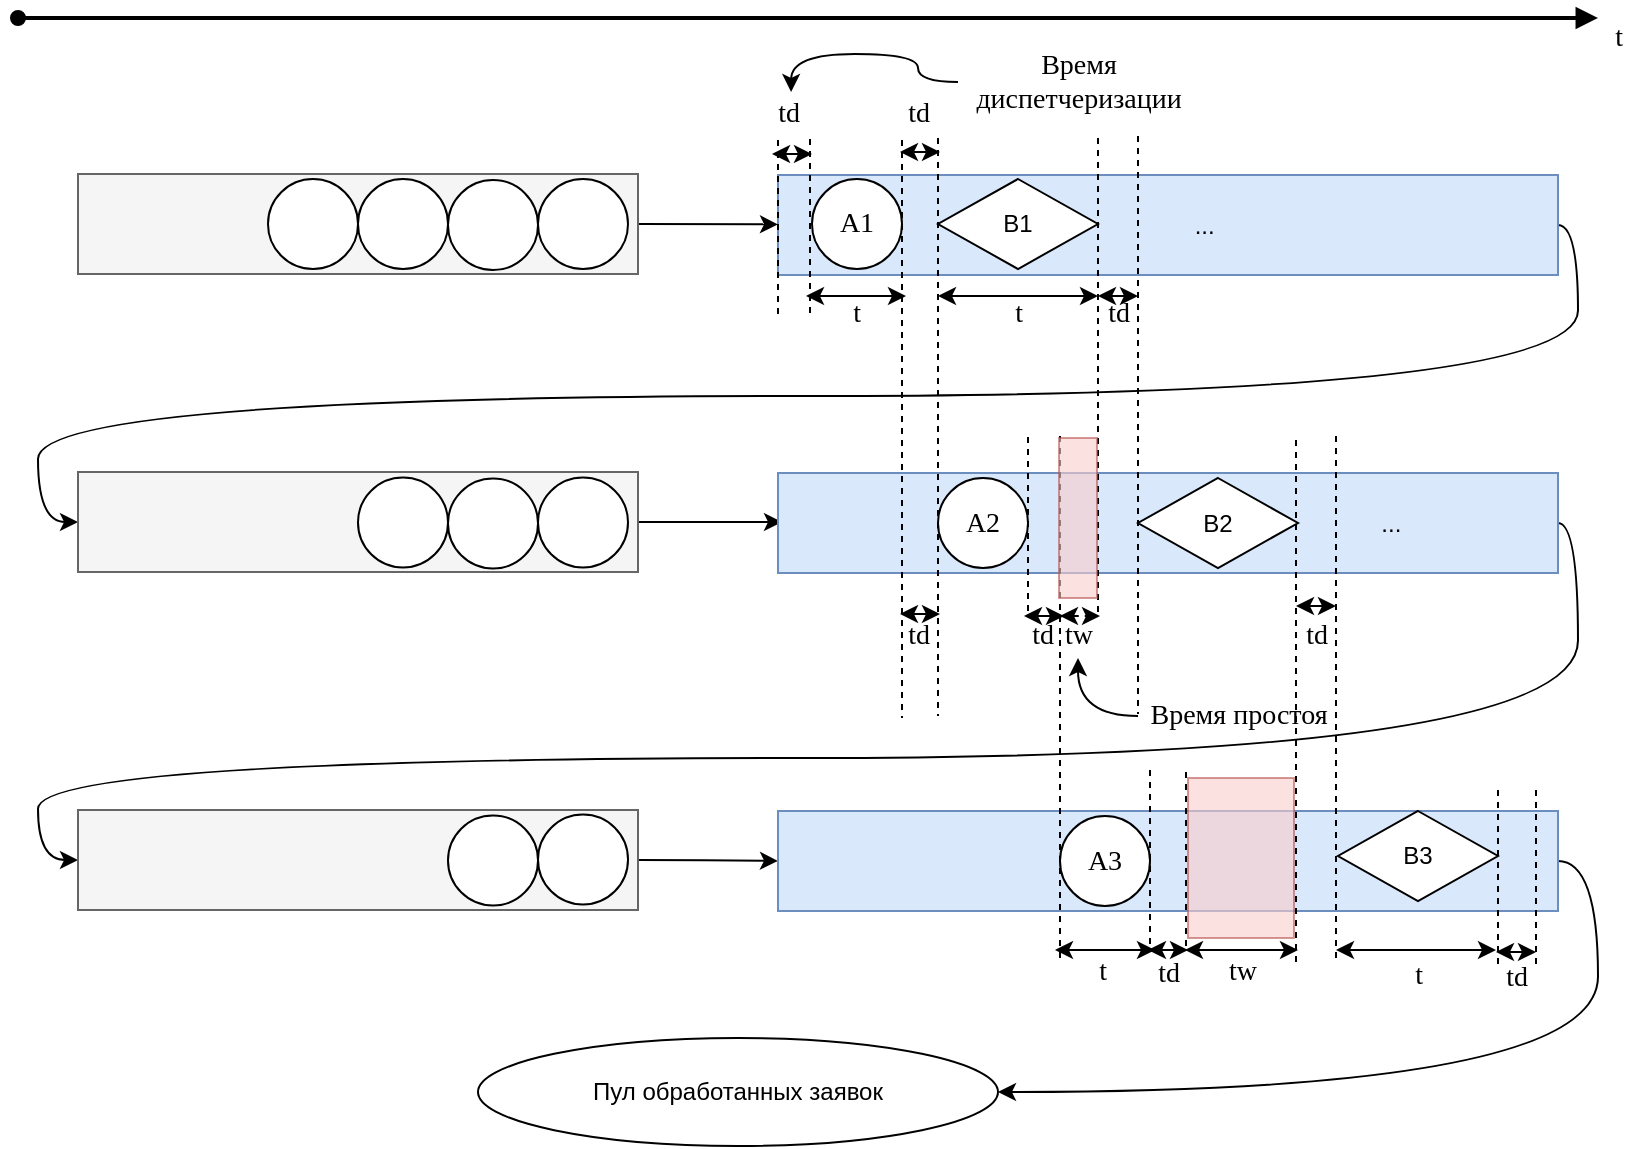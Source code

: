 <mxfile version="13.0.3" type="device"><diagram id="gjMbgHXIsqcMCFaSVt91" name="Page-1"><mxGraphModel dx="1334" dy="816" grid="1" gridSize="10" guides="1" tooltips="1" connect="1" arrows="1" fold="1" page="1" pageScale="1" pageWidth="827" pageHeight="1169" math="0" shadow="0"><root><mxCell id="0"/><mxCell id="1" parent="0"/><mxCell id="NgaB1igHZZDizz-kHdkV-68" style="edgeStyle=orthogonalEdgeStyle;curved=1;rounded=0;comic=0;orthogonalLoop=1;jettySize=auto;html=1;exitX=1;exitY=0.5;exitDx=0;exitDy=0;shadow=0;startArrow=none;startFill=0;endArrow=classic;endFill=1;strokeWidth=1;fontFamily=Times New Roman;fontSize=14;" parent="1" source="NgaB1igHZZDizz-kHdkV-1" edge="1"><mxGeometry relative="1" as="geometry"><mxPoint x="390" y="123.207" as="targetPoint"/></mxGeometry></mxCell><mxCell id="NgaB1igHZZDizz-kHdkV-1" value="" style="rounded=0;whiteSpace=wrap;html=1;fillColor=#f5f5f5;strokeColor=#666666;fontColor=#333333;" parent="1" vertex="1"><mxGeometry x="40" y="98" width="280" height="50" as="geometry"/></mxCell><mxCell id="NgaB1igHZZDizz-kHdkV-2" value="" style="ellipse;whiteSpace=wrap;html=1;aspect=fixed;fontFamily=Times New Roman;fontSize=14;" parent="1" vertex="1"><mxGeometry x="270" y="100.5" width="45" height="45" as="geometry"/></mxCell><mxCell id="NgaB1igHZZDizz-kHdkV-69" style="edgeStyle=orthogonalEdgeStyle;curved=1;rounded=0;comic=0;orthogonalLoop=1;jettySize=auto;html=1;exitX=1;exitY=0.5;exitDx=0;exitDy=0;shadow=0;startArrow=none;startFill=0;endArrow=classic;endFill=1;strokeWidth=1;fontFamily=Times New Roman;fontSize=14;entryX=0;entryY=0.5;entryDx=0;entryDy=0;" parent="1" source="NgaB1igHZZDizz-kHdkV-6" target="NgaB1igHZZDizz-kHdkV-24" edge="1"><mxGeometry relative="1" as="geometry"><mxPoint x="200" y="229" as="targetPoint"/><Array as="points"><mxPoint x="790" y="124"/><mxPoint x="790" y="209"/><mxPoint x="20" y="209"/><mxPoint x="20" y="272"/></Array><mxPoint x="780" y="72.5" as="sourcePoint"/></mxGeometry></mxCell><mxCell id="NgaB1igHZZDizz-kHdkV-6" value="&amp;nbsp; &amp;nbsp; &amp;nbsp; &amp;nbsp; &amp;nbsp; &amp;nbsp;..." style="rounded=0;whiteSpace=wrap;html=1;fillColor=#dae8fc;strokeColor=#6c8ebf;" parent="1" vertex="1"><mxGeometry x="390" y="98.5" width="390" height="50" as="geometry"/></mxCell><mxCell id="NgaB1igHZZDizz-kHdkV-10" value="А1" style="ellipse;whiteSpace=wrap;html=1;aspect=fixed;fontFamily=Times New Roman;fontSize=14;" parent="1" vertex="1"><mxGeometry x="407" y="100.5" width="45" height="45" as="geometry"/></mxCell><mxCell id="NgaB1igHZZDizz-kHdkV-16" value="" style="endArrow=none;dashed=1;html=1;fontFamily=Times New Roman;fontSize=14;" parent="1" edge="1"><mxGeometry width="50" height="50" relative="1" as="geometry"><mxPoint x="406" y="80.5" as="sourcePoint"/><mxPoint x="406" y="170.5" as="targetPoint"/></mxGeometry></mxCell><mxCell id="NgaB1igHZZDizz-kHdkV-17" value="" style="endArrow=classic;startArrow=classic;html=1;fontFamily=Times New Roman;fontSize=14;" parent="1" edge="1"><mxGeometry width="50" height="50" relative="1" as="geometry"><mxPoint x="404" y="159" as="sourcePoint"/><mxPoint x="454" y="159" as="targetPoint"/></mxGeometry></mxCell><mxCell id="NgaB1igHZZDizz-kHdkV-18" value="t" style="text;html=1;align=center;verticalAlign=middle;resizable=0;points=[];autosize=1;fontSize=14;fontFamily=Times New Roman;" parent="1" vertex="1"><mxGeometry x="419" y="158" width="20" height="20" as="geometry"/></mxCell><mxCell id="NgaB1igHZZDizz-kHdkV-19" value="" style="endArrow=none;dashed=1;html=1;fontFamily=Times New Roman;fontSize=14;" parent="1" edge="1"><mxGeometry width="50" height="50" relative="1" as="geometry"><mxPoint x="390" y="81" as="sourcePoint"/><mxPoint x="390" y="171" as="targetPoint"/></mxGeometry></mxCell><mxCell id="NgaB1igHZZDizz-kHdkV-20" value="" style="endArrow=classic;startArrow=classic;html=1;fontFamily=Times New Roman;fontSize=14;" parent="1" edge="1"><mxGeometry width="50" height="50" relative="1" as="geometry"><mxPoint x="387" y="88" as="sourcePoint"/><mxPoint x="407" y="88" as="targetPoint"/></mxGeometry></mxCell><mxCell id="NgaB1igHZZDizz-kHdkV-22" style="edgeStyle=orthogonalEdgeStyle;curved=1;rounded=0;orthogonalLoop=1;jettySize=auto;html=1;fontFamily=Times New Roman;fontSize=14;entryX=0.552;entryY=-0.05;entryDx=0;entryDy=0;entryPerimeter=0;" parent="1" source="NgaB1igHZZDizz-kHdkV-21" target="NgaB1igHZZDizz-kHdkV-23" edge="1"><mxGeometry relative="1" as="geometry"><mxPoint x="450" y="58" as="targetPoint"/><Array as="points"><mxPoint x="460" y="52"/><mxPoint x="460" y="38"/><mxPoint x="397" y="38"/></Array></mxGeometry></mxCell><mxCell id="NgaB1igHZZDizz-kHdkV-21" value="Время &lt;br&gt;диспетчеризации" style="text;html=1;align=center;verticalAlign=middle;resizable=0;points=[];autosize=1;fontSize=14;fontFamily=Times New Roman;" parent="1" vertex="1"><mxGeometry x="480" y="32" width="120" height="40" as="geometry"/></mxCell><mxCell id="NgaB1igHZZDizz-kHdkV-23" value="td" style="text;html=1;align=center;verticalAlign=middle;resizable=0;points=[];autosize=1;fontSize=14;fontFamily=Times New Roman;" parent="1" vertex="1"><mxGeometry x="380" y="58" width="30" height="20" as="geometry"/></mxCell><mxCell id="NgaB1igHZZDizz-kHdkV-104" style="edgeStyle=orthogonalEdgeStyle;curved=1;rounded=0;comic=0;orthogonalLoop=1;jettySize=auto;html=1;exitX=1;exitY=0.5;exitDx=0;exitDy=0;shadow=0;startArrow=none;startFill=0;endArrow=classic;endFill=1;strokeWidth=1;fontFamily=Times New Roman;fontSize=14;" parent="1" source="NgaB1igHZZDizz-kHdkV-24" edge="1"><mxGeometry relative="1" as="geometry"><mxPoint x="392" y="272" as="targetPoint"/></mxGeometry></mxCell><mxCell id="NgaB1igHZZDizz-kHdkV-24" value="" style="rounded=0;whiteSpace=wrap;html=1;fillColor=#f5f5f5;strokeColor=#666666;fontColor=#333333;" parent="1" vertex="1"><mxGeometry x="40" y="247" width="280" height="50" as="geometry"/></mxCell><mxCell id="NgaB1igHZZDizz-kHdkV-105" style="edgeStyle=orthogonalEdgeStyle;curved=1;rounded=0;comic=0;orthogonalLoop=1;jettySize=auto;html=1;exitX=1;exitY=0.5;exitDx=0;exitDy=0;entryX=0;entryY=0.5;entryDx=0;entryDy=0;shadow=0;startArrow=none;startFill=0;endArrow=classic;endFill=1;strokeWidth=1;fontFamily=Times New Roman;fontSize=14;" parent="1" source="NgaB1igHZZDizz-kHdkV-25" target="NgaB1igHZZDizz-kHdkV-80" edge="1"><mxGeometry relative="1" as="geometry"><Array as="points"><mxPoint x="790" y="273"/><mxPoint x="790" y="390"/><mxPoint x="20" y="390"/><mxPoint x="20" y="441"/></Array><mxPoint x="780" y="198.5" as="sourcePoint"/><mxPoint x="40" y="390" as="targetPoint"/></mxGeometry></mxCell><mxCell id="NgaB1igHZZDizz-kHdkV-25" value="&amp;nbsp; &amp;nbsp; &amp;nbsp; &amp;nbsp; &amp;nbsp; &amp;nbsp; &amp;nbsp; &amp;nbsp; &amp;nbsp; &amp;nbsp; &amp;nbsp; &amp;nbsp; &amp;nbsp; &amp;nbsp; &amp;nbsp; &amp;nbsp; &amp;nbsp; &amp;nbsp; &amp;nbsp; &amp;nbsp; &amp;nbsp; &amp;nbsp; &amp;nbsp; &amp;nbsp; &amp;nbsp; &amp;nbsp; &amp;nbsp; &amp;nbsp; &amp;nbsp; &amp;nbsp; &amp;nbsp; &amp;nbsp; &amp;nbsp; &amp;nbsp;..." style="rounded=0;whiteSpace=wrap;html=1;fillColor=#dae8fc;strokeColor=#6c8ebf;" parent="1" vertex="1"><mxGeometry x="390" y="247.5" width="390" height="50" as="geometry"/></mxCell><mxCell id="NgaB1igHZZDizz-kHdkV-26" value="В1" style="rhombus;whiteSpace=wrap;html=1;" parent="1" vertex="1"><mxGeometry x="470" y="100.5" width="80" height="45" as="geometry"/></mxCell><mxCell id="NgaB1igHZZDizz-kHdkV-31" value="" style="endArrow=classic;startArrow=classic;html=1;fontFamily=Times New Roman;fontSize=14;" parent="1" edge="1"><mxGeometry width="50" height="50" relative="1" as="geometry"><mxPoint x="451" y="87" as="sourcePoint"/><mxPoint x="471" y="87" as="targetPoint"/></mxGeometry></mxCell><mxCell id="NgaB1igHZZDizz-kHdkV-33" value="" style="endArrow=classic;startArrow=classic;html=1;fontFamily=Times New Roman;fontSize=14;" parent="1" edge="1"><mxGeometry width="50" height="50" relative="1" as="geometry"><mxPoint x="470" y="159" as="sourcePoint"/><mxPoint x="550" y="159" as="targetPoint"/></mxGeometry></mxCell><mxCell id="NgaB1igHZZDizz-kHdkV-34" value="t" style="text;html=1;align=center;verticalAlign=middle;resizable=0;points=[];autosize=1;fontSize=14;fontFamily=Times New Roman;" parent="1" vertex="1"><mxGeometry x="500" y="158" width="20" height="20" as="geometry"/></mxCell><mxCell id="NgaB1igHZZDizz-kHdkV-36" value="" style="endArrow=block;html=1;fontFamily=Times New Roman;fontSize=14;startArrow=oval;startFill=1;endFill=1;strokeWidth=2;" parent="1" edge="1"><mxGeometry width="50" height="50" relative="1" as="geometry"><mxPoint x="10" y="20" as="sourcePoint"/><mxPoint x="800" y="20" as="targetPoint"/></mxGeometry></mxCell><mxCell id="NgaB1igHZZDizz-kHdkV-37" value="t" style="text;html=1;align=center;verticalAlign=middle;resizable=0;points=[];autosize=1;fontSize=14;fontFamily=Times New Roman;" parent="1" vertex="1"><mxGeometry x="800" y="20" width="20" height="20" as="geometry"/></mxCell><mxCell id="NgaB1igHZZDizz-kHdkV-42" value="" style="endArrow=none;html=1;shadow=0;strokeWidth=1;fontFamily=Times New Roman;fontSize=14;dashed=1;endFill=0;" parent="1" edge="1"><mxGeometry width="50" height="50" relative="1" as="geometry"><mxPoint x="452" y="81" as="sourcePoint"/><mxPoint x="452" y="370" as="targetPoint"/></mxGeometry></mxCell><mxCell id="NgaB1igHZZDizz-kHdkV-43" value="" style="endArrow=none;html=1;shadow=0;strokeWidth=1;fontFamily=Times New Roman;fontSize=14;dashed=1;endFill=0;" parent="1" edge="1"><mxGeometry width="50" height="50" relative="1" as="geometry"><mxPoint x="470" y="80" as="sourcePoint"/><mxPoint x="470" y="369" as="targetPoint"/></mxGeometry></mxCell><mxCell id="NgaB1igHZZDizz-kHdkV-44" value="А2" style="ellipse;whiteSpace=wrap;html=1;aspect=fixed;fontFamily=Times New Roman;fontSize=14;" parent="1" vertex="1"><mxGeometry x="470" y="250" width="45" height="45" as="geometry"/></mxCell><mxCell id="NgaB1igHZZDizz-kHdkV-45" value="" style="endArrow=none;dashed=1;html=1;fontFamily=Times New Roman;fontSize=14;" parent="1" edge="1"><mxGeometry width="50" height="50" relative="1" as="geometry"><mxPoint x="515" y="229.5" as="sourcePoint"/><mxPoint x="515" y="319.5" as="targetPoint"/></mxGeometry></mxCell><mxCell id="NgaB1igHZZDizz-kHdkV-47" value="" style="endArrow=none;html=1;shadow=0;strokeWidth=1;fontFamily=Times New Roman;fontSize=14;dashed=1;endFill=0;" parent="1" edge="1"><mxGeometry width="50" height="50" relative="1" as="geometry"><mxPoint x="550" y="80" as="sourcePoint"/><mxPoint x="550" y="320" as="targetPoint"/></mxGeometry></mxCell><mxCell id="NgaB1igHZZDizz-kHdkV-48" value="" style="endArrow=none;html=1;shadow=0;strokeWidth=1;fontFamily=Times New Roman;fontSize=14;dashed=1;endFill=0;" parent="1" edge="1"><mxGeometry width="50" height="50" relative="1" as="geometry"><mxPoint x="570" y="79" as="sourcePoint"/><mxPoint x="570" y="368" as="targetPoint"/></mxGeometry></mxCell><mxCell id="NgaB1igHZZDizz-kHdkV-49" value="В2" style="rhombus;whiteSpace=wrap;html=1;" parent="1" vertex="1"><mxGeometry x="570" y="250" width="80" height="45" as="geometry"/></mxCell><mxCell id="NgaB1igHZZDizz-kHdkV-50" value="" style="endArrow=classic;startArrow=classic;html=1;shadow=0;dashed=1;strokeWidth=1;fontFamily=Times New Roman;fontSize=14;" parent="1" edge="1"><mxGeometry width="50" height="50" relative="1" as="geometry"><mxPoint x="531" y="319" as="sourcePoint"/><mxPoint x="551" y="319" as="targetPoint"/></mxGeometry></mxCell><mxCell id="NgaB1igHZZDizz-kHdkV-51" value="tw" style="text;html=1;align=center;verticalAlign=middle;resizable=0;points=[];autosize=1;fontSize=14;fontFamily=Times New Roman;" parent="1" vertex="1"><mxGeometry x="525" y="319" width="30" height="20" as="geometry"/></mxCell><mxCell id="NgaB1igHZZDizz-kHdkV-53" style="edgeStyle=orthogonalEdgeStyle;curved=1;rounded=0;comic=0;orthogonalLoop=1;jettySize=auto;html=1;entryX=0.5;entryY=1.05;entryDx=0;entryDy=0;entryPerimeter=0;shadow=0;startArrow=none;startFill=0;endArrow=classic;endFill=1;strokeWidth=1;fontFamily=Times New Roman;fontSize=14;" parent="1" source="NgaB1igHZZDizz-kHdkV-52" target="NgaB1igHZZDizz-kHdkV-51" edge="1"><mxGeometry relative="1" as="geometry"/></mxCell><mxCell id="NgaB1igHZZDizz-kHdkV-52" value="Время простоя" style="text;html=1;align=center;verticalAlign=middle;resizable=0;points=[];autosize=1;fontSize=14;fontFamily=Times New Roman;" parent="1" vertex="1"><mxGeometry x="570" y="359" width="100" height="20" as="geometry"/></mxCell><mxCell id="NgaB1igHZZDizz-kHdkV-55" value="" style="endArrow=classic;startArrow=classic;html=1;fontFamily=Times New Roman;fontSize=14;" parent="1" edge="1"><mxGeometry width="50" height="50" relative="1" as="geometry"><mxPoint x="451" y="318" as="sourcePoint"/><mxPoint x="471" y="318" as="targetPoint"/></mxGeometry></mxCell><mxCell id="NgaB1igHZZDizz-kHdkV-56" value="td" style="text;html=1;align=center;verticalAlign=middle;resizable=0;points=[];autosize=1;fontSize=14;fontFamily=Times New Roman;" parent="1" vertex="1"><mxGeometry x="445" y="58" width="30" height="20" as="geometry"/></mxCell><mxCell id="NgaB1igHZZDizz-kHdkV-57" value="" style="endArrow=classic;startArrow=classic;html=1;fontFamily=Times New Roman;fontSize=14;" parent="1" edge="1"><mxGeometry width="50" height="50" relative="1" as="geometry"><mxPoint x="513" y="319" as="sourcePoint"/><mxPoint x="533" y="319" as="targetPoint"/></mxGeometry></mxCell><mxCell id="NgaB1igHZZDizz-kHdkV-58" value="" style="endArrow=classic;startArrow=classic;html=1;fontFamily=Times New Roman;fontSize=14;" parent="1" edge="1"><mxGeometry width="50" height="50" relative="1" as="geometry"><mxPoint x="550" y="159" as="sourcePoint"/><mxPoint x="570" y="159" as="targetPoint"/></mxGeometry></mxCell><mxCell id="NgaB1igHZZDizz-kHdkV-59" value="td" style="text;html=1;align=center;verticalAlign=middle;resizable=0;points=[];autosize=1;fontSize=14;fontFamily=Times New Roman;" parent="1" vertex="1"><mxGeometry x="545" y="158" width="30" height="20" as="geometry"/></mxCell><mxCell id="NgaB1igHZZDizz-kHdkV-60" value="td" style="text;html=1;align=center;verticalAlign=middle;resizable=0;points=[];autosize=1;fontSize=14;fontFamily=Times New Roman;" parent="1" vertex="1"><mxGeometry x="445" y="319" width="30" height="20" as="geometry"/></mxCell><mxCell id="NgaB1igHZZDizz-kHdkV-61" value="td" style="text;html=1;align=center;verticalAlign=middle;resizable=0;points=[];autosize=1;fontSize=14;fontFamily=Times New Roman;" parent="1" vertex="1"><mxGeometry x="507" y="319" width="30" height="20" as="geometry"/></mxCell><mxCell id="NgaB1igHZZDizz-kHdkV-64" value="" style="endArrow=classic;startArrow=classic;html=1;fontFamily=Times New Roman;fontSize=14;" parent="1" edge="1"><mxGeometry width="50" height="50" relative="1" as="geometry"><mxPoint x="649" y="314" as="sourcePoint"/><mxPoint x="669" y="314" as="targetPoint"/></mxGeometry></mxCell><mxCell id="NgaB1igHZZDizz-kHdkV-66" value="td" style="text;html=1;align=center;verticalAlign=middle;resizable=0;points=[];autosize=1;fontSize=14;fontFamily=Times New Roman;" parent="1" vertex="1"><mxGeometry x="644" y="319" width="30" height="20" as="geometry"/></mxCell><mxCell id="NgaB1igHZZDizz-kHdkV-103" style="edgeStyle=orthogonalEdgeStyle;curved=1;rounded=0;comic=0;orthogonalLoop=1;jettySize=auto;html=1;exitX=1;exitY=0.5;exitDx=0;exitDy=0;entryX=0;entryY=0.5;entryDx=0;entryDy=0;shadow=0;startArrow=none;startFill=0;endArrow=classic;endFill=1;strokeWidth=1;fontFamily=Times New Roman;fontSize=14;" parent="1" source="NgaB1igHZZDizz-kHdkV-80" target="NgaB1igHZZDizz-kHdkV-81" edge="1"><mxGeometry relative="1" as="geometry"/></mxCell><mxCell id="NgaB1igHZZDizz-kHdkV-80" value="" style="rounded=0;whiteSpace=wrap;html=1;fillColor=#f5f5f5;strokeColor=#666666;fontColor=#333333;" parent="1" vertex="1"><mxGeometry x="40" y="416" width="280" height="50" as="geometry"/></mxCell><mxCell id="NgaB1igHZZDizz-kHdkV-102" style="edgeStyle=orthogonalEdgeStyle;curved=1;rounded=0;comic=0;orthogonalLoop=1;jettySize=auto;html=1;exitX=1;exitY=0.5;exitDx=0;exitDy=0;entryX=1;entryY=0.5;entryDx=0;entryDy=0;shadow=0;startArrow=none;startFill=0;endArrow=classic;endFill=1;strokeWidth=1;fontFamily=Times New Roman;fontSize=14;" parent="1" source="NgaB1igHZZDizz-kHdkV-81" target="NgaB1igHZZDizz-kHdkV-101" edge="1"><mxGeometry relative="1" as="geometry"/></mxCell><mxCell id="NgaB1igHZZDizz-kHdkV-81" value="" style="rounded=0;whiteSpace=wrap;html=1;fillColor=#dae8fc;strokeColor=#6c8ebf;" parent="1" vertex="1"><mxGeometry x="390" y="416.5" width="390" height="50" as="geometry"/></mxCell><mxCell id="NgaB1igHZZDizz-kHdkV-82" value="" style="endArrow=none;html=1;shadow=0;strokeWidth=1;fontFamily=Times New Roman;fontSize=14;dashed=1;endFill=0;" parent="1" edge="1"><mxGeometry width="50" height="50" relative="1" as="geometry"><mxPoint x="531" y="229" as="sourcePoint"/><mxPoint x="531" y="490" as="targetPoint"/></mxGeometry></mxCell><mxCell id="NgaB1igHZZDizz-kHdkV-83" value="А3" style="ellipse;whiteSpace=wrap;html=1;aspect=fixed;fontFamily=Times New Roman;fontSize=14;" parent="1" vertex="1"><mxGeometry x="531" y="419" width="45" height="45" as="geometry"/></mxCell><mxCell id="NgaB1igHZZDizz-kHdkV-84" value="" style="endArrow=none;html=1;shadow=0;strokeWidth=1;fontFamily=Times New Roman;fontSize=14;dashed=1;endFill=0;" parent="1" edge="1"><mxGeometry width="50" height="50" relative="1" as="geometry"><mxPoint x="576" y="396" as="sourcePoint"/><mxPoint x="576" y="486" as="targetPoint"/></mxGeometry></mxCell><mxCell id="NgaB1igHZZDizz-kHdkV-85" value="" style="endArrow=classic;startArrow=classic;html=1;fontFamily=Times New Roman;fontSize=14;" parent="1" edge="1"><mxGeometry width="50" height="50" relative="1" as="geometry"><mxPoint x="528.5" y="486.0" as="sourcePoint"/><mxPoint x="578.5" y="486.0" as="targetPoint"/></mxGeometry></mxCell><mxCell id="NgaB1igHZZDizz-kHdkV-86" value="t" style="text;html=1;align=center;verticalAlign=middle;resizable=0;points=[];autosize=1;fontSize=14;fontFamily=Times New Roman;" parent="1" vertex="1"><mxGeometry x="542" y="487" width="20" height="20" as="geometry"/></mxCell><mxCell id="NgaB1igHZZDizz-kHdkV-87" value="" style="endArrow=none;html=1;shadow=0;strokeWidth=1;fontFamily=Times New Roman;fontSize=14;dashed=1;endFill=0;" parent="1" edge="1"><mxGeometry width="50" height="50" relative="1" as="geometry"><mxPoint x="594" y="397" as="sourcePoint"/><mxPoint x="594" y="487" as="targetPoint"/></mxGeometry></mxCell><mxCell id="NgaB1igHZZDizz-kHdkV-88" value="" style="endArrow=classic;startArrow=classic;html=1;fontFamily=Times New Roman;fontSize=14;" parent="1" edge="1"><mxGeometry width="50" height="50" relative="1" as="geometry"><mxPoint x="575.0" y="486" as="sourcePoint"/><mxPoint x="595.0" y="486" as="targetPoint"/></mxGeometry></mxCell><mxCell id="NgaB1igHZZDizz-kHdkV-89" value="td" style="text;html=1;align=center;verticalAlign=middle;resizable=0;points=[];autosize=1;fontSize=14;fontFamily=Times New Roman;" parent="1" vertex="1"><mxGeometry x="570" y="488" width="30" height="20" as="geometry"/></mxCell><mxCell id="NgaB1igHZZDizz-kHdkV-90" value="В3" style="rhombus;whiteSpace=wrap;html=1;" parent="1" vertex="1"><mxGeometry x="670" y="416.5" width="80" height="45" as="geometry"/></mxCell><mxCell id="NgaB1igHZZDizz-kHdkV-91" value="" style="endArrow=none;html=1;shadow=0;strokeWidth=1;fontFamily=Times New Roman;fontSize=14;dashed=1;endFill=0;" parent="1" edge="1"><mxGeometry width="50" height="50" relative="1" as="geometry"><mxPoint x="669" y="229" as="sourcePoint"/><mxPoint x="669" y="490" as="targetPoint"/></mxGeometry></mxCell><mxCell id="NgaB1igHZZDizz-kHdkV-93" value="" style="endArrow=classic;startArrow=classic;html=1;fontFamily=Times New Roman;fontSize=14;" parent="1" edge="1"><mxGeometry width="50" height="50" relative="1" as="geometry"><mxPoint x="593.5" y="486" as="sourcePoint"/><mxPoint x="650" y="486" as="targetPoint"/></mxGeometry></mxCell><mxCell id="NgaB1igHZZDizz-kHdkV-94" value="tw" style="text;html=1;align=center;verticalAlign=middle;resizable=0;points=[];autosize=1;fontSize=14;fontFamily=Times New Roman;" parent="1" vertex="1"><mxGeometry x="607" y="487" width="30" height="20" as="geometry"/></mxCell><mxCell id="NgaB1igHZZDizz-kHdkV-95" value="" style="endArrow=none;dashed=1;html=1;fontFamily=Times New Roman;fontSize=14;" parent="1" edge="1"><mxGeometry width="50" height="50" relative="1" as="geometry"><mxPoint x="750" y="406" as="sourcePoint"/><mxPoint x="750" y="496" as="targetPoint"/></mxGeometry></mxCell><mxCell id="NgaB1igHZZDizz-kHdkV-96" value="" style="endArrow=none;dashed=1;html=1;fontFamily=Times New Roman;fontSize=14;" parent="1" edge="1"><mxGeometry width="50" height="50" relative="1" as="geometry"><mxPoint x="769" y="406" as="sourcePoint"/><mxPoint x="769" y="496" as="targetPoint"/></mxGeometry></mxCell><mxCell id="NgaB1igHZZDizz-kHdkV-97" value="" style="endArrow=classic;startArrow=classic;html=1;fontFamily=Times New Roman;fontSize=14;" parent="1" edge="1"><mxGeometry width="50" height="50" relative="1" as="geometry"><mxPoint x="749.0" y="487" as="sourcePoint"/><mxPoint x="769.0" y="487" as="targetPoint"/></mxGeometry></mxCell><mxCell id="NgaB1igHZZDizz-kHdkV-98" value="td" style="text;html=1;align=center;verticalAlign=middle;resizable=0;points=[];autosize=1;fontSize=14;fontFamily=Times New Roman;" parent="1" vertex="1"><mxGeometry x="744" y="490" width="30" height="20" as="geometry"/></mxCell><mxCell id="NgaB1igHZZDizz-kHdkV-99" value="" style="endArrow=classic;startArrow=classic;html=1;fontFamily=Times New Roman;fontSize=14;" parent="1" edge="1"><mxGeometry width="50" height="50" relative="1" as="geometry"><mxPoint x="669" y="486.0" as="sourcePoint"/><mxPoint x="749" y="486.0" as="targetPoint"/></mxGeometry></mxCell><mxCell id="NgaB1igHZZDizz-kHdkV-100" value="t" style="text;html=1;align=center;verticalAlign=middle;resizable=0;points=[];autosize=1;fontSize=14;fontFamily=Times New Roman;" parent="1" vertex="1"><mxGeometry x="700" y="489" width="20" height="20" as="geometry"/></mxCell><mxCell id="NgaB1igHZZDizz-kHdkV-101" value="Пул обработанных заявок" style="ellipse;whiteSpace=wrap;html=1;" parent="1" vertex="1"><mxGeometry x="240" y="530" width="260" height="54" as="geometry"/></mxCell><mxCell id="NgaB1igHZZDizz-kHdkV-111" value="" style="ellipse;whiteSpace=wrap;html=1;aspect=fixed;fontFamily=Times New Roman;fontSize=14;" parent="1" vertex="1"><mxGeometry x="225" y="101" width="45" height="45" as="geometry"/></mxCell><mxCell id="NgaB1igHZZDizz-kHdkV-112" value="" style="ellipse;whiteSpace=wrap;html=1;aspect=fixed;fontFamily=Times New Roman;fontSize=14;" parent="1" vertex="1"><mxGeometry x="180" y="100.5" width="45" height="45" as="geometry"/></mxCell><mxCell id="NgaB1igHZZDizz-kHdkV-113" value="" style="ellipse;whiteSpace=wrap;html=1;aspect=fixed;fontFamily=Times New Roman;fontSize=14;" parent="1" vertex="1"><mxGeometry x="135" y="100.5" width="45" height="45" as="geometry"/></mxCell><mxCell id="NgaB1igHZZDizz-kHdkV-114" value="" style="ellipse;whiteSpace=wrap;html=1;aspect=fixed;fontFamily=Times New Roman;fontSize=14;" parent="1" vertex="1"><mxGeometry x="270" y="249.75" width="45" height="45" as="geometry"/></mxCell><mxCell id="NgaB1igHZZDizz-kHdkV-115" value="" style="ellipse;whiteSpace=wrap;html=1;aspect=fixed;fontFamily=Times New Roman;fontSize=14;" parent="1" vertex="1"><mxGeometry x="225" y="250.25" width="45" height="45" as="geometry"/></mxCell><mxCell id="NgaB1igHZZDizz-kHdkV-116" value="" style="ellipse;whiteSpace=wrap;html=1;aspect=fixed;fontFamily=Times New Roman;fontSize=14;" parent="1" vertex="1"><mxGeometry x="180" y="249.75" width="45" height="45" as="geometry"/></mxCell><mxCell id="NgaB1igHZZDizz-kHdkV-117" value="" style="ellipse;whiteSpace=wrap;html=1;aspect=fixed;fontFamily=Times New Roman;fontSize=14;" parent="1" vertex="1"><mxGeometry x="270" y="418.25" width="45" height="45" as="geometry"/></mxCell><mxCell id="NgaB1igHZZDizz-kHdkV-118" value="" style="ellipse;whiteSpace=wrap;html=1;aspect=fixed;fontFamily=Times New Roman;fontSize=14;" parent="1" vertex="1"><mxGeometry x="225" y="418.75" width="45" height="45" as="geometry"/></mxCell><mxCell id="tqDylnYl2SiCXgKzSy7x-1" value="" style="endArrow=none;html=1;shadow=0;strokeWidth=1;fontFamily=Times New Roman;fontSize=14;dashed=1;endFill=0;" parent="1" edge="1"><mxGeometry width="50" height="50" relative="1" as="geometry"><mxPoint x="649" y="231" as="sourcePoint"/><mxPoint x="649" y="492" as="targetPoint"/></mxGeometry></mxCell><mxCell id="tqDylnYl2SiCXgKzSy7x-2" value="" style="rounded=0;whiteSpace=wrap;html=1;fillColor=#f8cecc;strokeColor=#b85450;comic=0;opacity=60;" parent="1" vertex="1"><mxGeometry x="530.5" y="230" width="19" height="80" as="geometry"/></mxCell><mxCell id="tqDylnYl2SiCXgKzSy7x-3" value="" style="rounded=0;whiteSpace=wrap;html=1;fillColor=#f8cecc;strokeColor=#b85450;comic=0;opacity=60;" parent="1" vertex="1"><mxGeometry x="595" y="400" width="53" height="80" as="geometry"/></mxCell></root></mxGraphModel></diagram></mxfile>
